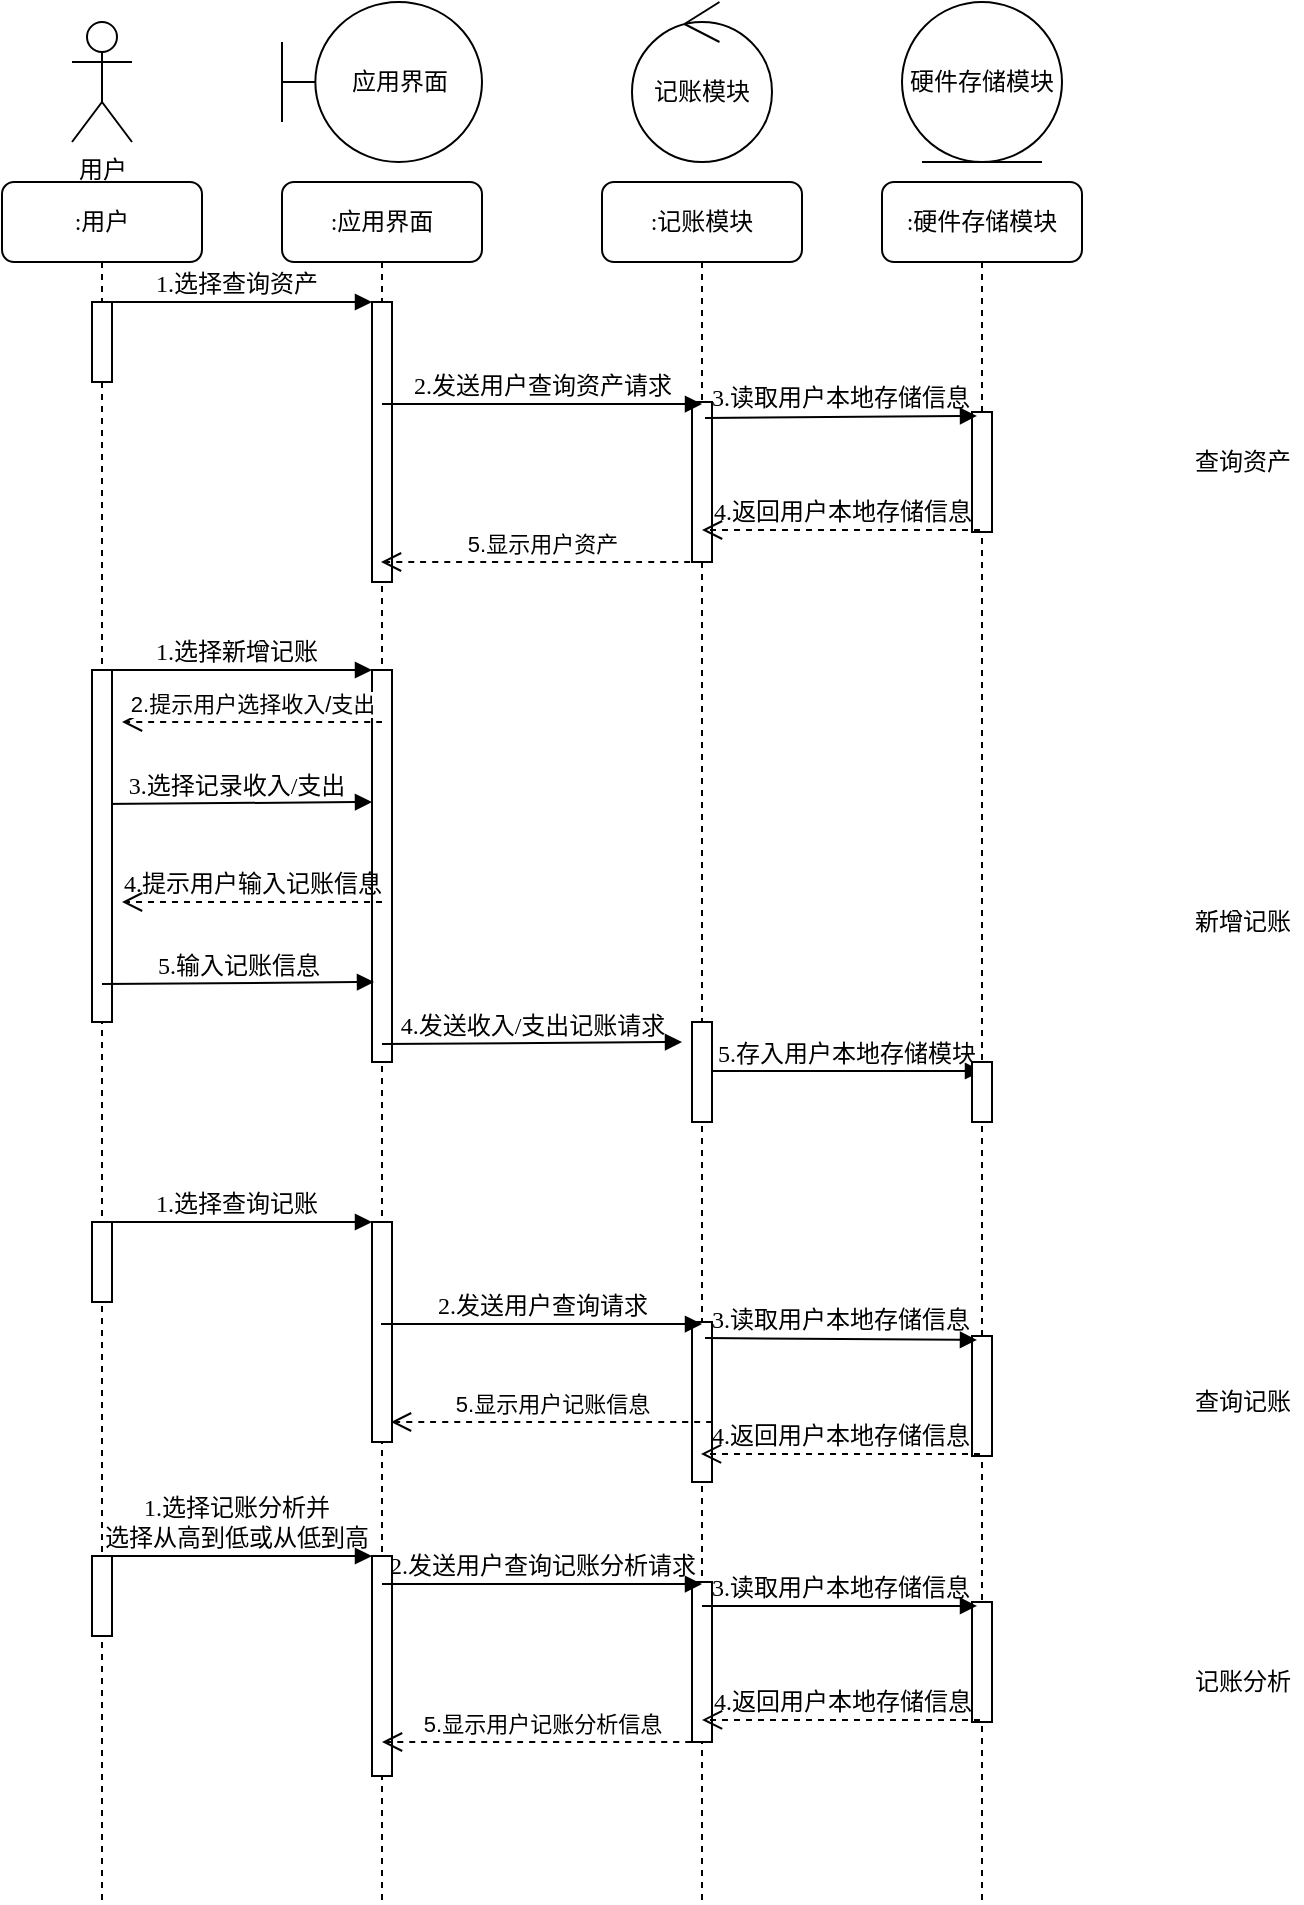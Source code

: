 <mxfile version="17.1.1" type="device"><diagram name="Page-1" id="13e1069c-82ec-6db2-03f1-153e76fe0fe0"><mxGraphModel dx="1038" dy="523" grid="1" gridSize="10" guides="1" tooltips="1" connect="1" arrows="1" fold="1" page="1" pageScale="1" pageWidth="1654" pageHeight="1169" math="0" shadow="0"><root><mxCell id="0"/><mxCell id="1" parent="0"/><mxCell id="7baba1c4bc27f4b0-2" value=":应用界面" style="shape=umlLifeline;perimeter=lifelinePerimeter;whiteSpace=wrap;html=1;container=1;collapsible=0;recursiveResize=0;outlineConnect=0;rounded=1;shadow=0;comic=0;labelBackgroundColor=none;strokeWidth=1;fontFamily=Verdana;fontSize=12;align=center;" parent="1" vertex="1"><mxGeometry x="240" y="100" width="100" height="860" as="geometry"/></mxCell><mxCell id="saKmNXNhmKmb561v1Lsh-4" value="" style="html=1;points=[];perimeter=orthogonalPerimeter;rounded=0;shadow=0;comic=0;labelBackgroundColor=none;strokeWidth=1;fontFamily=Verdana;fontSize=12;align=center;" parent="7baba1c4bc27f4b0-2" vertex="1"><mxGeometry x="45" y="60" width="10" height="140" as="geometry"/></mxCell><mxCell id="7H-7s7QIADJQky_wkGHL-2" value="" style="html=1;points=[];perimeter=orthogonalPerimeter;rounded=0;shadow=0;comic=0;labelBackgroundColor=none;strokeWidth=1;fontFamily=Verdana;fontSize=12;align=center;" parent="7baba1c4bc27f4b0-2" vertex="1"><mxGeometry x="45" y="244" width="10" height="196" as="geometry"/></mxCell><mxCell id="7H-7s7QIADJQky_wkGHL-11" value="2.提示用户选择收入/支出" style="html=1;verticalAlign=bottom;endArrow=open;dashed=1;endSize=8;rounded=0;curved=1;" parent="7baba1c4bc27f4b0-2" edge="1"><mxGeometry relative="1" as="geometry"><mxPoint x="50" y="270" as="sourcePoint"/><mxPoint x="-80" y="270" as="targetPoint"/></mxGeometry></mxCell><mxCell id="7H-7s7QIADJQky_wkGHL-13" value="3.选择记录收入/支出" style="html=1;verticalAlign=bottom;endArrow=block;labelBackgroundColor=none;fontFamily=Verdana;fontSize=12;elbow=vertical;entryX=0.25;entryY=0.033;entryDx=0;entryDy=0;entryPerimeter=0;exitX=0.65;exitY=0.1;exitDx=0;exitDy=0;exitPerimeter=0;" parent="7baba1c4bc27f4b0-2" edge="1"><mxGeometry relative="1" as="geometry"><mxPoint x="-91" y="311.02" as="sourcePoint"/><mxPoint x="45" y="310" as="targetPoint"/><mxPoint as="offset"/></mxGeometry></mxCell><mxCell id="7H-7s7QIADJQky_wkGHL-21" value="" style="html=1;points=[];perimeter=orthogonalPerimeter;rounded=0;shadow=0;comic=0;labelBackgroundColor=none;strokeWidth=1;fontFamily=Verdana;fontSize=12;align=center;" parent="7baba1c4bc27f4b0-2" vertex="1"><mxGeometry x="45" y="520" width="10" height="110" as="geometry"/></mxCell><mxCell id="7H-7s7QIADJQky_wkGHL-31" value="" style="html=1;points=[];perimeter=orthogonalPerimeter;rounded=0;shadow=0;comic=0;labelBackgroundColor=none;strokeWidth=1;fontFamily=Verdana;fontSize=12;align=center;" parent="7baba1c4bc27f4b0-2" vertex="1"><mxGeometry x="45" y="687" width="10" height="110" as="geometry"/></mxCell><mxCell id="7baba1c4bc27f4b0-3" value=":记账模块" style="shape=umlLifeline;perimeter=lifelinePerimeter;whiteSpace=wrap;html=1;container=1;collapsible=0;recursiveResize=0;outlineConnect=0;rounded=1;shadow=0;comic=0;labelBackgroundColor=none;strokeWidth=1;fontFamily=Verdana;fontSize=12;align=center;" parent="1" vertex="1"><mxGeometry x="400" y="100" width="100" height="860" as="geometry"/></mxCell><mxCell id="saKmNXNhmKmb561v1Lsh-8" value="" style="html=1;points=[];perimeter=orthogonalPerimeter;rounded=0;shadow=0;comic=0;labelBackgroundColor=none;strokeWidth=1;fontFamily=Verdana;fontSize=12;align=center;" parent="7baba1c4bc27f4b0-3" vertex="1"><mxGeometry x="45" y="110" width="10" height="80" as="geometry"/></mxCell><mxCell id="7H-7s7QIADJQky_wkGHL-3" value="" style="html=1;points=[];perimeter=orthogonalPerimeter;rounded=0;shadow=0;comic=0;labelBackgroundColor=none;strokeWidth=1;fontFamily=Verdana;fontSize=12;align=center;" parent="7baba1c4bc27f4b0-3" vertex="1"><mxGeometry x="45" y="420" width="10" height="50" as="geometry"/></mxCell><mxCell id="7H-7s7QIADJQky_wkGHL-16" value="5.存入用户本地存储模块" style="html=1;verticalAlign=bottom;endArrow=block;labelBackgroundColor=none;fontFamily=Verdana;fontSize=12;elbow=vertical;" parent="7baba1c4bc27f4b0-3" edge="1"><mxGeometry relative="1" as="geometry"><mxPoint x="55" y="444.51" as="sourcePoint"/><mxPoint x="190" y="444.5" as="targetPoint"/><mxPoint as="offset"/></mxGeometry></mxCell><mxCell id="7H-7s7QIADJQky_wkGHL-22" value="" style="html=1;points=[];perimeter=orthogonalPerimeter;rounded=0;shadow=0;comic=0;labelBackgroundColor=none;strokeWidth=1;fontFamily=Verdana;fontSize=12;align=center;" parent="7baba1c4bc27f4b0-3" vertex="1"><mxGeometry x="45" y="570" width="10" height="80" as="geometry"/></mxCell><mxCell id="7H-7s7QIADJQky_wkGHL-32" value="" style="html=1;points=[];perimeter=orthogonalPerimeter;rounded=0;shadow=0;comic=0;labelBackgroundColor=none;strokeWidth=1;fontFamily=Verdana;fontSize=12;align=center;" parent="7baba1c4bc27f4b0-3" vertex="1"><mxGeometry x="45" y="700" width="10" height="80" as="geometry"/></mxCell><mxCell id="7baba1c4bc27f4b0-4" value=":硬件存储模块" style="shape=umlLifeline;perimeter=lifelinePerimeter;whiteSpace=wrap;html=1;container=1;collapsible=0;recursiveResize=0;outlineConnect=0;rounded=1;shadow=0;comic=0;labelBackgroundColor=none;strokeWidth=1;fontFamily=Verdana;fontSize=12;align=center;" parent="1" vertex="1"><mxGeometry x="540" y="100" width="100" height="860" as="geometry"/></mxCell><mxCell id="7baba1c4bc27f4b0-13" value="" style="html=1;points=[];perimeter=orthogonalPerimeter;rounded=0;shadow=0;comic=0;labelBackgroundColor=none;strokeWidth=1;fontFamily=Verdana;fontSize=12;align=center;" parent="7baba1c4bc27f4b0-4" vertex="1"><mxGeometry x="45" y="115" width="10" height="60" as="geometry"/></mxCell><mxCell id="7H-7s7QIADJQky_wkGHL-4" value="" style="html=1;points=[];perimeter=orthogonalPerimeter;rounded=0;shadow=0;comic=0;labelBackgroundColor=none;strokeWidth=1;fontFamily=Verdana;fontSize=12;align=center;" parent="7baba1c4bc27f4b0-4" vertex="1"><mxGeometry x="45" y="440" width="10" height="30" as="geometry"/></mxCell><mxCell id="7H-7s7QIADJQky_wkGHL-23" value="" style="html=1;points=[];perimeter=orthogonalPerimeter;rounded=0;shadow=0;comic=0;labelBackgroundColor=none;strokeWidth=1;fontFamily=Verdana;fontSize=12;align=center;" parent="7baba1c4bc27f4b0-4" vertex="1"><mxGeometry x="45" y="577" width="10" height="60" as="geometry"/></mxCell><mxCell id="7H-7s7QIADJQky_wkGHL-33" value="" style="html=1;points=[];perimeter=orthogonalPerimeter;rounded=0;shadow=0;comic=0;labelBackgroundColor=none;strokeWidth=1;fontFamily=Verdana;fontSize=12;align=center;" parent="7baba1c4bc27f4b0-4" vertex="1"><mxGeometry x="45" y="710" width="10" height="60" as="geometry"/></mxCell><mxCell id="7baba1c4bc27f4b0-8" value=":用户" style="shape=umlLifeline;perimeter=lifelinePerimeter;whiteSpace=wrap;html=1;container=1;collapsible=0;recursiveResize=0;outlineConnect=0;rounded=1;shadow=0;comic=0;labelBackgroundColor=none;strokeWidth=1;fontFamily=Verdana;fontSize=12;align=center;" parent="1" vertex="1"><mxGeometry x="100" y="100" width="100" height="860" as="geometry"/></mxCell><mxCell id="7baba1c4bc27f4b0-9" value="" style="html=1;points=[];perimeter=orthogonalPerimeter;rounded=0;shadow=0;comic=0;labelBackgroundColor=none;strokeWidth=1;fontFamily=Verdana;fontSize=12;align=center;" parent="7baba1c4bc27f4b0-8" vertex="1"><mxGeometry x="45" y="60" width="10" height="40" as="geometry"/></mxCell><mxCell id="7H-7s7QIADJQky_wkGHL-5" value="" style="html=1;points=[];perimeter=orthogonalPerimeter;rounded=0;shadow=0;comic=0;labelBackgroundColor=none;strokeWidth=1;fontFamily=Verdana;fontSize=12;align=center;" parent="7baba1c4bc27f4b0-8" vertex="1"><mxGeometry x="45" y="244" width="10" height="176" as="geometry"/></mxCell><mxCell id="7H-7s7QIADJQky_wkGHL-17" value="4.提示用户输入记账信息" style="html=1;verticalAlign=bottom;endArrow=open;dashed=1;endSize=8;labelBackgroundColor=none;fontFamily=Verdana;fontSize=12;elbow=vertical;" parent="7baba1c4bc27f4b0-8" edge="1"><mxGeometry relative="1" as="geometry"><mxPoint x="60" y="360" as="targetPoint"/><mxPoint x="190" y="360" as="sourcePoint"/></mxGeometry></mxCell><mxCell id="krtXPOYTVXyJJNXq8KOw-3" value="用户" style="shape=umlActor;verticalLabelPosition=bottom;verticalAlign=top;html=1;" parent="1" vertex="1"><mxGeometry x="135" y="20" width="30" height="60" as="geometry"/></mxCell><mxCell id="krtXPOYTVXyJJNXq8KOw-4" value="应用界面" style="shape=umlBoundary;whiteSpace=wrap;html=1;" parent="1" vertex="1"><mxGeometry x="240" y="10" width="100" height="80" as="geometry"/></mxCell><mxCell id="krtXPOYTVXyJJNXq8KOw-5" value="记账模块" style="ellipse;shape=umlControl;whiteSpace=wrap;html=1;" parent="1" vertex="1"><mxGeometry x="415" y="10" width="70" height="80" as="geometry"/></mxCell><mxCell id="krtXPOYTVXyJJNXq8KOw-6" value="硬件存储模块" style="ellipse;shape=umlEntity;whiteSpace=wrap;html=1;" parent="1" vertex="1"><mxGeometry x="550" y="10" width="80" height="80" as="geometry"/></mxCell><mxCell id="7baba1c4bc27f4b0-11" value="3.读取用户本地存储信息" style="html=1;verticalAlign=bottom;endArrow=block;labelBackgroundColor=none;fontFamily=Verdana;fontSize=12;elbow=vertical;entryX=0.25;entryY=0.033;entryDx=0;entryDy=0;entryPerimeter=0;exitX=0.65;exitY=0.1;exitDx=0;exitDy=0;exitPerimeter=0;" parent="1" source="saKmNXNhmKmb561v1Lsh-8" target="7baba1c4bc27f4b0-13" edge="1"><mxGeometry relative="1" as="geometry"><mxPoint x="450" y="330" as="sourcePoint"/><mxPoint x="690" y="354" as="targetPoint"/><mxPoint as="offset"/></mxGeometry></mxCell><mxCell id="saKmNXNhmKmb561v1Lsh-2" value="1.选择查询资产" style="html=1;verticalAlign=bottom;endArrow=block;entryX=0;entryY=0;labelBackgroundColor=none;fontFamily=Verdana;fontSize=12;edgeStyle=elbowEdgeStyle;elbow=vertical;exitX=0.3;exitY=0;exitDx=0;exitDy=0;exitPerimeter=0;" parent="1" source="7baba1c4bc27f4b0-9" target="saKmNXNhmKmb561v1Lsh-4" edge="1"><mxGeometry relative="1" as="geometry"><mxPoint x="160" y="200" as="sourcePoint"/></mxGeometry></mxCell><mxCell id="saKmNXNhmKmb561v1Lsh-7" value="2.发送用户查询资产请求" style="html=1;verticalAlign=bottom;endArrow=block;labelBackgroundColor=none;fontFamily=Verdana;fontSize=12;elbow=vertical;entryX=0.5;entryY=0.013;entryDx=0;entryDy=0;entryPerimeter=0;" parent="1" target="saKmNXNhmKmb561v1Lsh-8" edge="1"><mxGeometry relative="1" as="geometry"><mxPoint x="290" y="211" as="sourcePoint"/><mxPoint x="428.5" y="343" as="targetPoint"/><Array as="points"/></mxGeometry></mxCell><mxCell id="saKmNXNhmKmb561v1Lsh-10" value="4.返回用户本地存储信息" style="html=1;verticalAlign=bottom;endArrow=open;dashed=1;endSize=8;labelBackgroundColor=none;fontFamily=Verdana;fontSize=12;elbow=vertical;exitX=0.4;exitY=0.983;exitDx=0;exitDy=0;exitPerimeter=0;" parent="1" source="7baba1c4bc27f4b0-13" edge="1"><mxGeometry relative="1" as="geometry"><mxPoint x="450" y="274" as="targetPoint"/><mxPoint x="920" y="420" as="sourcePoint"/></mxGeometry></mxCell><mxCell id="ZZjWvdfTa6RyNDPc74h8-1" value="5.显示用户资产" style="html=1;verticalAlign=bottom;endArrow=open;dashed=1;endSize=8;rounded=0;curved=1;" parent="1" edge="1"><mxGeometry relative="1" as="geometry"><mxPoint x="450" y="290" as="sourcePoint"/><mxPoint x="289.5" y="290" as="targetPoint"/></mxGeometry></mxCell><mxCell id="7H-7s7QIADJQky_wkGHL-1" value="查询资产" style="text;html=1;align=center;verticalAlign=middle;resizable=0;points=[];autosize=1;strokeColor=none;fillColor=none;" parent="1" vertex="1"><mxGeometry x="690" y="230" width="60" height="20" as="geometry"/></mxCell><mxCell id="7H-7s7QIADJQky_wkGHL-7" value="1.选择新增记账" style="html=1;verticalAlign=bottom;endArrow=block;entryX=0;entryY=0;labelBackgroundColor=none;fontFamily=Verdana;fontSize=12;edgeStyle=elbowEdgeStyle;elbow=vertical;exitX=0.3;exitY=0;exitDx=0;exitDy=0;exitPerimeter=0;" parent="1" source="7H-7s7QIADJQky_wkGHL-5" target="7H-7s7QIADJQky_wkGHL-2" edge="1"><mxGeometry relative="1" as="geometry"><mxPoint x="160" y="384" as="sourcePoint"/></mxGeometry></mxCell><mxCell id="7H-7s7QIADJQky_wkGHL-14" value="4.发送收入/支出记账请求" style="html=1;verticalAlign=bottom;endArrow=block;labelBackgroundColor=none;fontFamily=Verdana;fontSize=12;elbow=vertical;exitX=0.65;exitY=0.1;exitDx=0;exitDy=0;exitPerimeter=0;" parent="1" edge="1"><mxGeometry relative="1" as="geometry"><mxPoint x="290" y="531.02" as="sourcePoint"/><mxPoint x="440" y="530" as="targetPoint"/><mxPoint as="offset"/></mxGeometry></mxCell><mxCell id="7H-7s7QIADJQky_wkGHL-19" value="5.输入记账信息" style="html=1;verticalAlign=bottom;endArrow=block;labelBackgroundColor=none;fontFamily=Verdana;fontSize=12;elbow=vertical;entryX=0.25;entryY=0.033;entryDx=0;entryDy=0;entryPerimeter=0;exitX=0.65;exitY=0.1;exitDx=0;exitDy=0;exitPerimeter=0;" parent="1" edge="1"><mxGeometry relative="1" as="geometry"><mxPoint x="150" y="501.02" as="sourcePoint"/><mxPoint x="286" y="500" as="targetPoint"/><mxPoint as="offset"/></mxGeometry></mxCell><mxCell id="7H-7s7QIADJQky_wkGHL-20" value="新增记账" style="text;html=1;align=center;verticalAlign=middle;resizable=0;points=[];autosize=1;strokeColor=none;fillColor=none;" parent="1" vertex="1"><mxGeometry x="690" y="460" width="60" height="20" as="geometry"/></mxCell><mxCell id="7H-7s7QIADJQky_wkGHL-24" value="" style="html=1;points=[];perimeter=orthogonalPerimeter;rounded=0;shadow=0;comic=0;labelBackgroundColor=none;strokeWidth=1;fontFamily=Verdana;fontSize=12;align=center;" parent="1" vertex="1"><mxGeometry x="145" y="620" width="10" height="40" as="geometry"/></mxCell><mxCell id="7H-7s7QIADJQky_wkGHL-25" value="3.读取用户本地存储信息" style="html=1;verticalAlign=bottom;endArrow=block;labelBackgroundColor=none;fontFamily=Verdana;fontSize=12;elbow=vertical;entryX=0.25;entryY=0.033;entryDx=0;entryDy=0;entryPerimeter=0;exitX=0.65;exitY=0.1;exitDx=0;exitDy=0;exitPerimeter=0;" parent="1" source="7H-7s7QIADJQky_wkGHL-22" target="7H-7s7QIADJQky_wkGHL-23" edge="1"><mxGeometry relative="1" as="geometry"><mxPoint x="455" y="1070" as="sourcePoint"/><mxPoint x="695" y="1094" as="targetPoint"/><mxPoint as="offset"/></mxGeometry></mxCell><mxCell id="7H-7s7QIADJQky_wkGHL-26" value="1.选择查询记账" style="html=1;verticalAlign=bottom;endArrow=block;entryX=0;entryY=0;labelBackgroundColor=none;fontFamily=Verdana;fontSize=12;edgeStyle=elbowEdgeStyle;elbow=vertical;exitX=0.3;exitY=0;exitDx=0;exitDy=0;exitPerimeter=0;" parent="1" source="7H-7s7QIADJQky_wkGHL-24" target="7H-7s7QIADJQky_wkGHL-21" edge="1"><mxGeometry relative="1" as="geometry"><mxPoint x="165" y="970" as="sourcePoint"/></mxGeometry></mxCell><mxCell id="7H-7s7QIADJQky_wkGHL-27" value="2.发送用户查询请求" style="html=1;verticalAlign=bottom;endArrow=block;labelBackgroundColor=none;fontFamily=Verdana;fontSize=12;elbow=vertical;entryX=0.5;entryY=0.013;entryDx=0;entryDy=0;entryPerimeter=0;" parent="1" target="7H-7s7QIADJQky_wkGHL-22" edge="1"><mxGeometry relative="1" as="geometry"><mxPoint x="289.5" y="671.04" as="sourcePoint"/><mxPoint x="433.5" y="1083" as="targetPoint"/><Array as="points"/></mxGeometry></mxCell><mxCell id="7H-7s7QIADJQky_wkGHL-28" value="4.返回用户本地存储信息" style="html=1;verticalAlign=bottom;endArrow=open;dashed=1;endSize=8;labelBackgroundColor=none;fontFamily=Verdana;fontSize=12;elbow=vertical;exitX=0.4;exitY=0.983;exitDx=0;exitDy=0;exitPerimeter=0;" parent="1" source="7H-7s7QIADJQky_wkGHL-23" edge="1"><mxGeometry relative="1" as="geometry"><mxPoint x="449.5" y="735.98" as="targetPoint"/><mxPoint x="925" y="1160" as="sourcePoint"/></mxGeometry></mxCell><mxCell id="7H-7s7QIADJQky_wkGHL-29" value="5.显示用户记账信息" style="html=1;verticalAlign=bottom;endArrow=open;dashed=1;endSize=8;rounded=0;curved=1;" parent="1" edge="1"><mxGeometry relative="1" as="geometry"><mxPoint x="455" y="720" as="sourcePoint"/><mxPoint x="294.5" y="720" as="targetPoint"/></mxGeometry></mxCell><mxCell id="7H-7s7QIADJQky_wkGHL-30" value="查询记账" style="text;html=1;align=center;verticalAlign=middle;resizable=0;points=[];autosize=1;strokeColor=none;fillColor=none;" parent="1" vertex="1"><mxGeometry x="690" y="700" width="60" height="20" as="geometry"/></mxCell><mxCell id="7H-7s7QIADJQky_wkGHL-34" value="" style="html=1;points=[];perimeter=orthogonalPerimeter;rounded=0;shadow=0;comic=0;labelBackgroundColor=none;strokeWidth=1;fontFamily=Verdana;fontSize=12;align=center;" parent="1" vertex="1"><mxGeometry x="145" y="787" width="10" height="40" as="geometry"/></mxCell><mxCell id="7H-7s7QIADJQky_wkGHL-35" value="3.读取用户本地存储信息" style="html=1;verticalAlign=bottom;endArrow=block;labelBackgroundColor=none;fontFamily=Verdana;fontSize=12;elbow=vertical;entryX=0.25;entryY=0.033;entryDx=0;entryDy=0;entryPerimeter=0;" parent="1" target="7H-7s7QIADJQky_wkGHL-33" edge="1"><mxGeometry relative="1" as="geometry"><mxPoint x="450" y="812" as="sourcePoint"/><mxPoint x="695" y="1424" as="targetPoint"/><mxPoint as="offset"/></mxGeometry></mxCell><mxCell id="7H-7s7QIADJQky_wkGHL-36" value="1.选择记账分析&lt;span style=&quot;color: rgb(0 , 0 , 0)&quot;&gt;并&lt;/span&gt;&lt;br style=&quot;color: rgb(0 , 0 , 0)&quot;&gt;&lt;span style=&quot;color: rgb(0 , 0 , 0)&quot;&gt;选择从高到低或从低到高&lt;/span&gt;" style="html=1;verticalAlign=bottom;endArrow=block;entryX=0;entryY=0;labelBackgroundColor=none;fontFamily=Verdana;fontSize=12;edgeStyle=elbowEdgeStyle;elbow=vertical;exitX=0.3;exitY=0;exitDx=0;exitDy=0;exitPerimeter=0;" parent="1" source="7H-7s7QIADJQky_wkGHL-34" target="7H-7s7QIADJQky_wkGHL-31" edge="1"><mxGeometry relative="1" as="geometry"><mxPoint x="165" y="1300" as="sourcePoint"/></mxGeometry></mxCell><mxCell id="7H-7s7QIADJQky_wkGHL-37" value="2.发送用户查询记账分析请求" style="html=1;verticalAlign=bottom;endArrow=block;labelBackgroundColor=none;fontFamily=Verdana;fontSize=12;elbow=vertical;entryX=0.5;entryY=0.013;entryDx=0;entryDy=0;entryPerimeter=0;" parent="1" source="7baba1c4bc27f4b0-2" target="7H-7s7QIADJQky_wkGHL-32" edge="1"><mxGeometry relative="1" as="geometry"><mxPoint x="289.5" y="1001.04" as="sourcePoint"/><mxPoint x="433.5" y="1413" as="targetPoint"/><Array as="points"/></mxGeometry></mxCell><mxCell id="7H-7s7QIADJQky_wkGHL-38" value="4.返回用户本地存储信息" style="html=1;verticalAlign=bottom;endArrow=open;dashed=1;endSize=8;labelBackgroundColor=none;fontFamily=Verdana;fontSize=12;elbow=vertical;exitX=0.4;exitY=0.983;exitDx=0;exitDy=0;exitPerimeter=0;" parent="1" source="7H-7s7QIADJQky_wkGHL-33" target="7baba1c4bc27f4b0-3" edge="1"><mxGeometry relative="1" as="geometry"><mxPoint x="449.5" y="1065.98" as="targetPoint"/><mxPoint x="925" y="1490" as="sourcePoint"/></mxGeometry></mxCell><mxCell id="7H-7s7QIADJQky_wkGHL-39" value="5.显示用户记账分析信息" style="html=1;verticalAlign=bottom;endArrow=open;dashed=1;endSize=8;rounded=0;curved=1;" parent="1" edge="1"><mxGeometry relative="1" as="geometry"><mxPoint x="450.5" y="880" as="sourcePoint"/><mxPoint x="290" y="880" as="targetPoint"/></mxGeometry></mxCell><mxCell id="7H-7s7QIADJQky_wkGHL-40" value="记账分析" style="text;html=1;align=center;verticalAlign=middle;resizable=0;points=[];autosize=1;strokeColor=none;fillColor=none;" parent="1" vertex="1"><mxGeometry x="690" y="840" width="60" height="20" as="geometry"/></mxCell></root></mxGraphModel></diagram></mxfile>